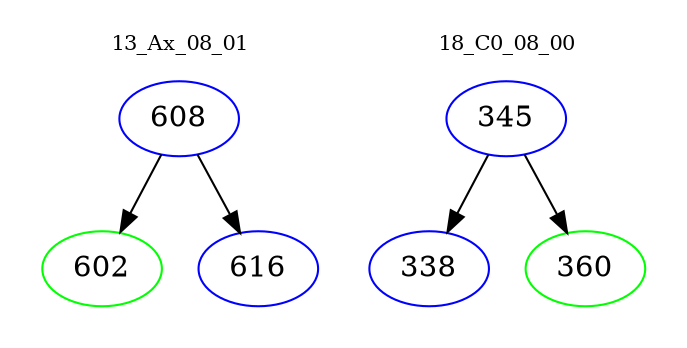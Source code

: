 digraph{
subgraph cluster_0 {
color = white
label = "13_Ax_08_01";
fontsize=10;
T0_608 [label="608", color="blue"]
T0_608 -> T0_602 [color="black"]
T0_602 [label="602", color="green"]
T0_608 -> T0_616 [color="black"]
T0_616 [label="616", color="blue"]
}
subgraph cluster_1 {
color = white
label = "18_C0_08_00";
fontsize=10;
T1_345 [label="345", color="blue"]
T1_345 -> T1_338 [color="black"]
T1_338 [label="338", color="blue"]
T1_345 -> T1_360 [color="black"]
T1_360 [label="360", color="green"]
}
}
